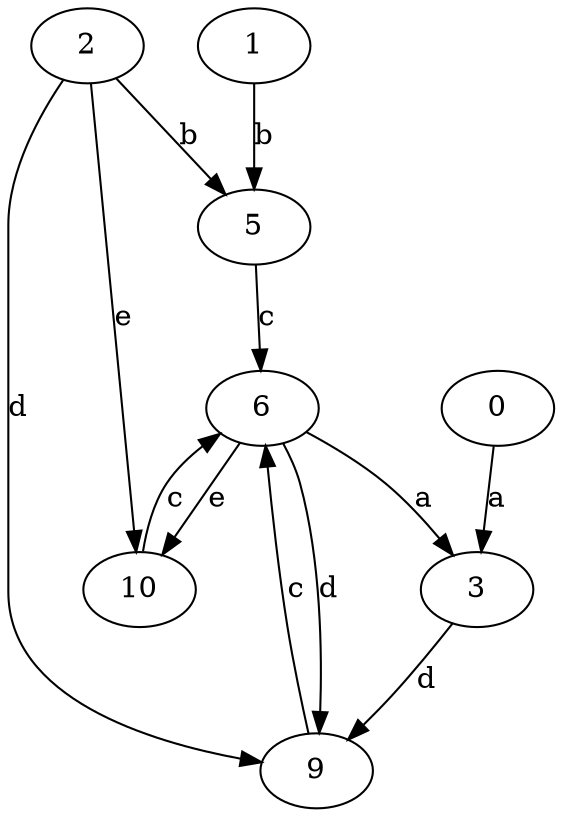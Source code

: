 strict digraph  {
2;
0;
3;
5;
6;
9;
10;
1;
2 -> 5  [label=b];
2 -> 9  [label=d];
2 -> 10  [label=e];
0 -> 3  [label=a];
3 -> 9  [label=d];
5 -> 6  [label=c];
6 -> 3  [label=a];
6 -> 9  [label=d];
6 -> 10  [label=e];
9 -> 6  [label=c];
10 -> 6  [label=c];
1 -> 5  [label=b];
}
